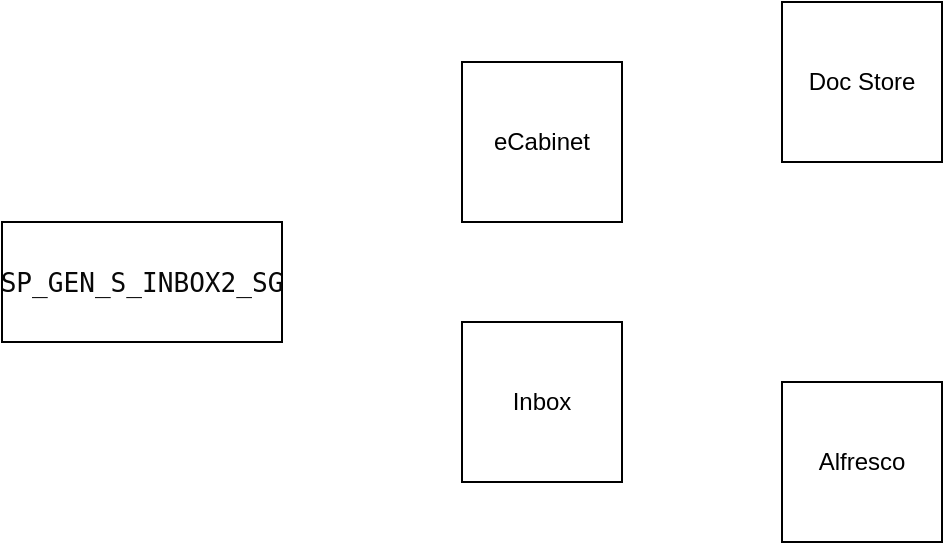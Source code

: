 <mxfile version="21.6.8" type="github">
  <diagram name="Page-1" id="fDDw92V6eHKw1K2nFNa-">
    <mxGraphModel dx="1434" dy="782" grid="1" gridSize="10" guides="1" tooltips="1" connect="1" arrows="1" fold="1" page="1" pageScale="1" pageWidth="850" pageHeight="1100" math="0" shadow="0">
      <root>
        <mxCell id="0" />
        <mxCell id="1" parent="0" />
        <mxCell id="u8z3rb-vYD9zZZuDvXcQ-1" value="Doc Store" style="whiteSpace=wrap;html=1;aspect=fixed;" vertex="1" parent="1">
          <mxGeometry x="420" y="320" width="80" height="80" as="geometry" />
        </mxCell>
        <mxCell id="u8z3rb-vYD9zZZuDvXcQ-2" value="Alfresco" style="whiteSpace=wrap;html=1;aspect=fixed;" vertex="1" parent="1">
          <mxGeometry x="420" y="510" width="80" height="80" as="geometry" />
        </mxCell>
        <mxCell id="u8z3rb-vYD9zZZuDvXcQ-3" value="eCabinet" style="whiteSpace=wrap;html=1;aspect=fixed;" vertex="1" parent="1">
          <mxGeometry x="260" y="350" width="80" height="80" as="geometry" />
        </mxCell>
        <mxCell id="u8z3rb-vYD9zZZuDvXcQ-4" value="Inbox" style="whiteSpace=wrap;html=1;aspect=fixed;" vertex="1" parent="1">
          <mxGeometry x="260" y="480" width="80" height="80" as="geometry" />
        </mxCell>
        <mxCell id="u8z3rb-vYD9zZZuDvXcQ-6" value="&lt;pre style=&quot;border-color: var(--border-color); color: rgb(8, 8, 8); font-family: &amp;quot;JetBrains Mono&amp;quot;, monospace; font-size: 9.8pt;&quot;&gt;SP_GEN_S_INBOX2_SG&lt;/pre&gt;" style="rounded=0;whiteSpace=wrap;html=1;" vertex="1" parent="1">
          <mxGeometry x="30" y="430" width="140" height="60" as="geometry" />
        </mxCell>
      </root>
    </mxGraphModel>
  </diagram>
</mxfile>

